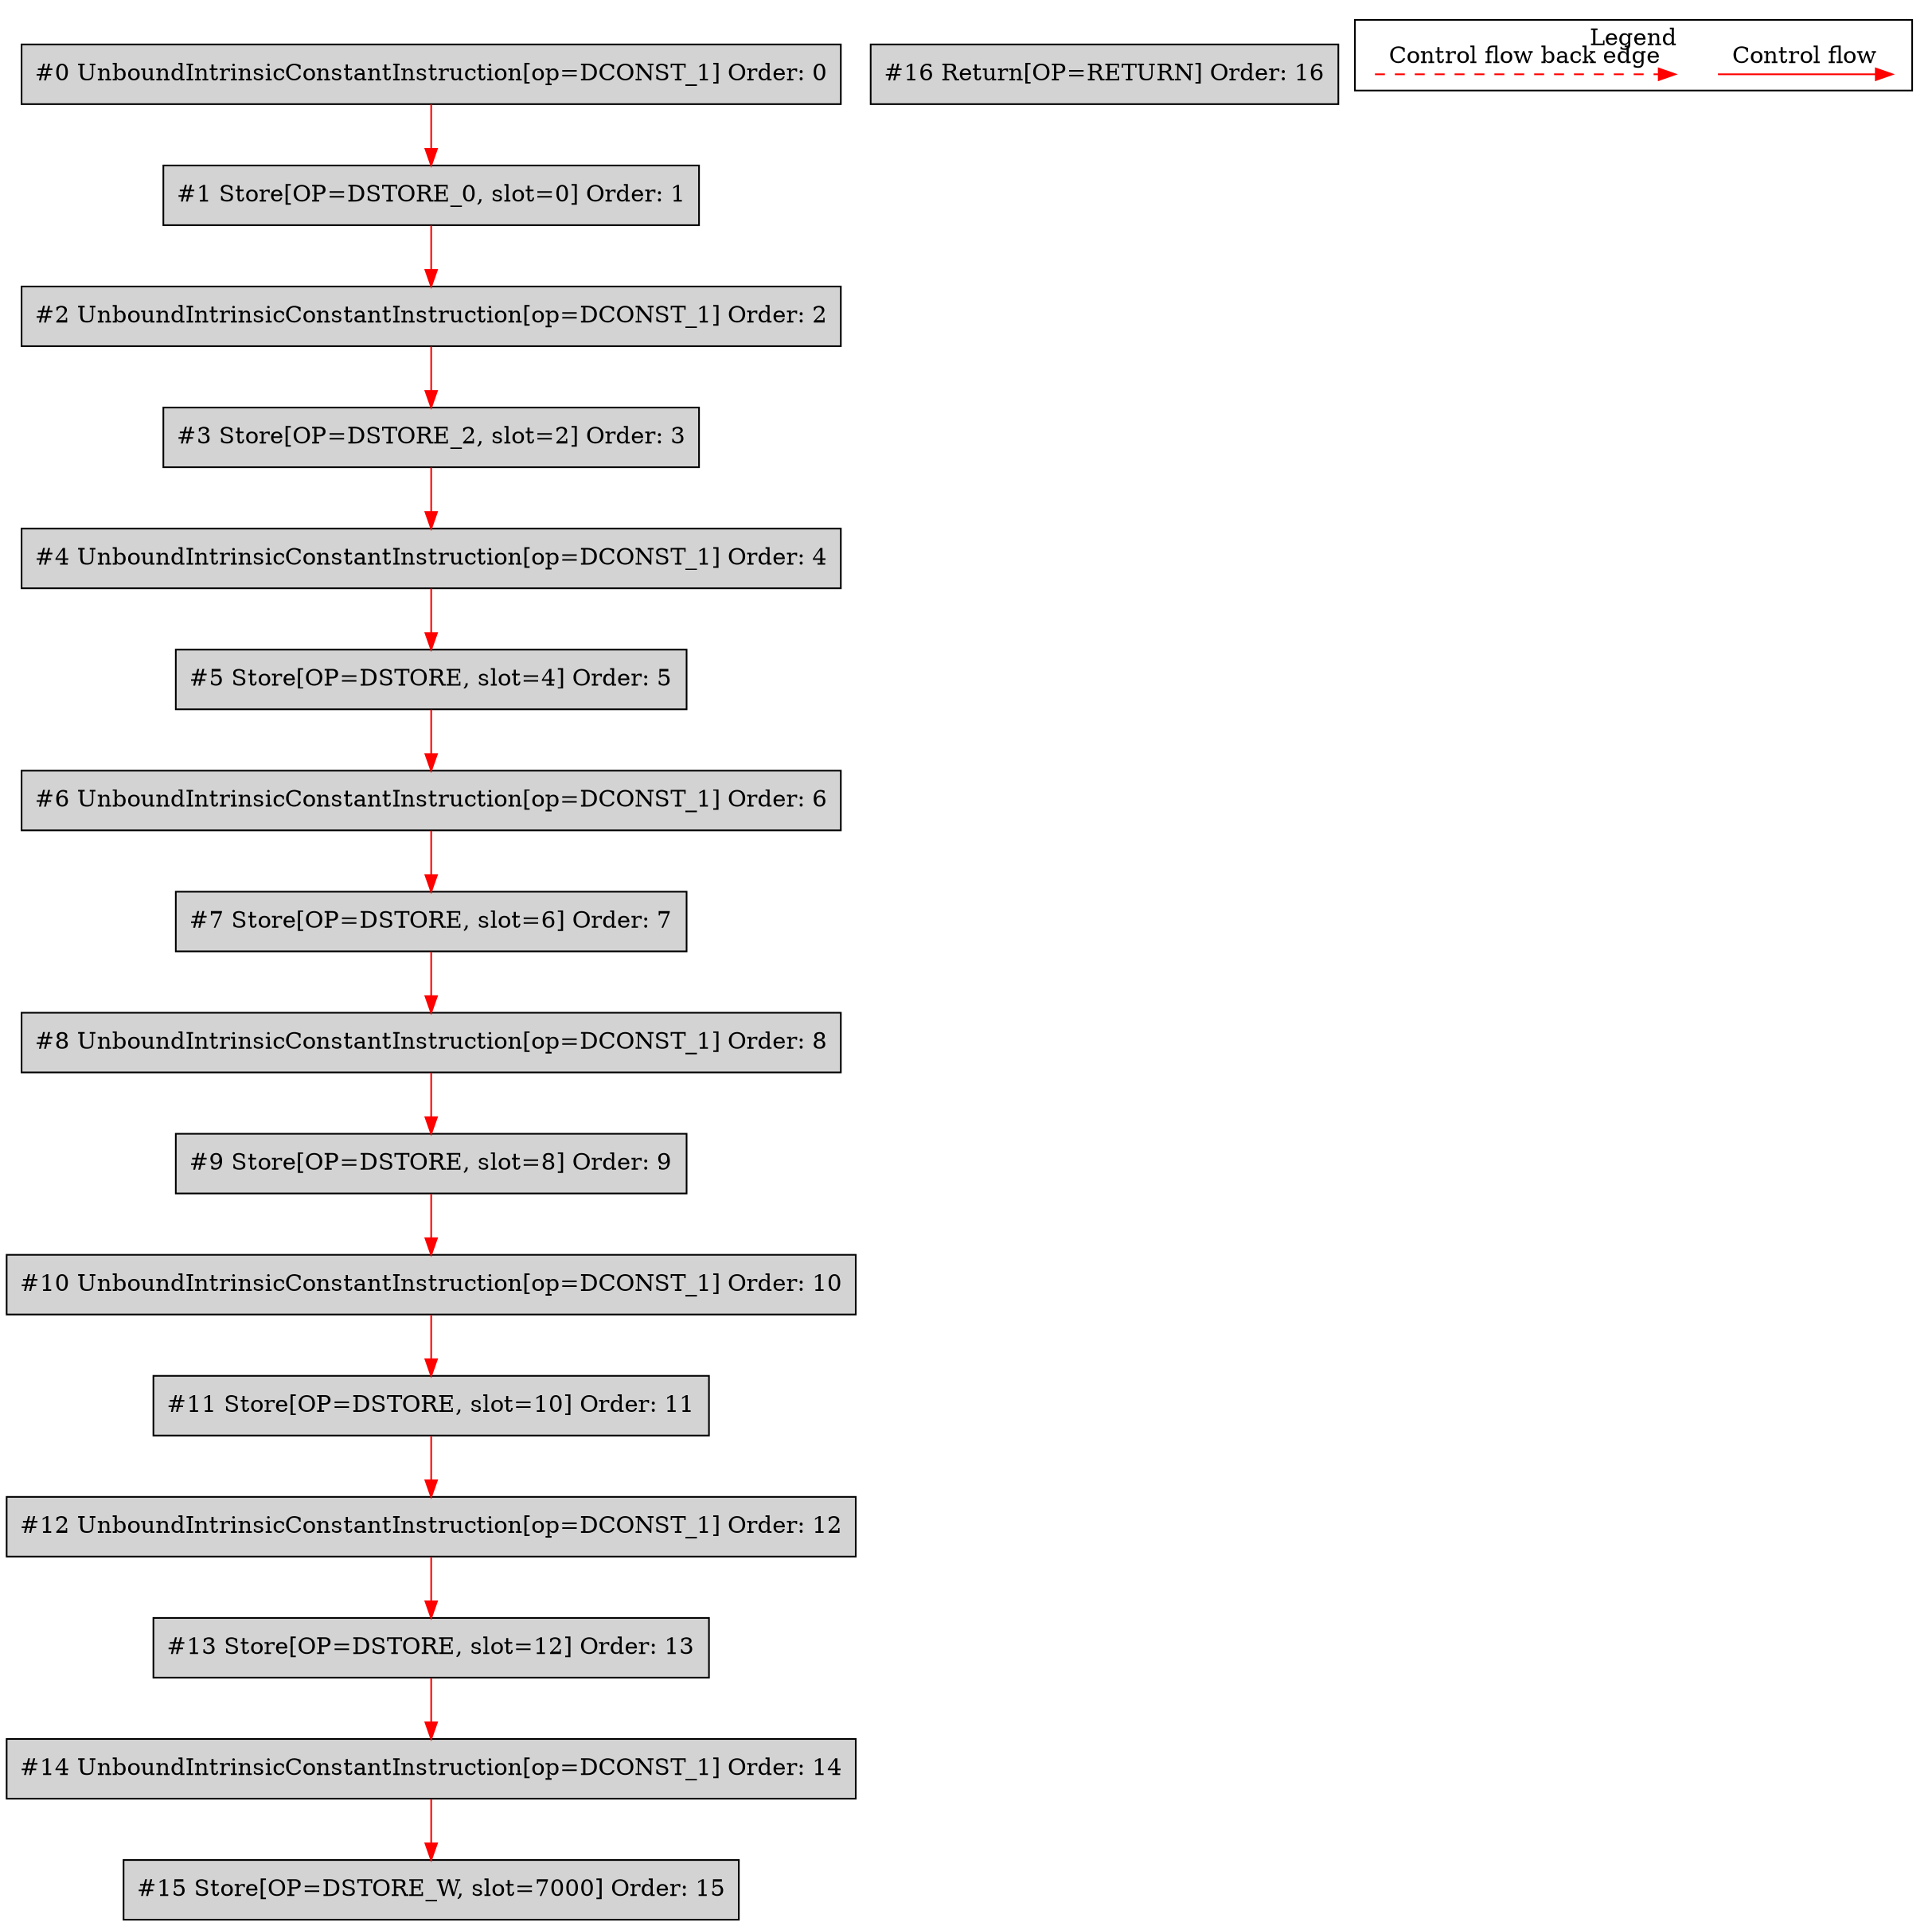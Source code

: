 digraph {
 node0[label="#0 UnboundIntrinsicConstantInstruction[op=DCONST_1] Order: 0", shape=box, fillcolor=lightgrey, style=filled];
 node1[label="#1 Store[OP=DSTORE_0, slot=0] Order: 1", shape=box, fillcolor=lightgrey, style=filled];
 node2[label="#2 UnboundIntrinsicConstantInstruction[op=DCONST_1] Order: 2", shape=box, fillcolor=lightgrey, style=filled];
 node3[label="#3 Store[OP=DSTORE_2, slot=2] Order: 3", shape=box, fillcolor=lightgrey, style=filled];
 node4[label="#4 UnboundIntrinsicConstantInstruction[op=DCONST_1] Order: 4", shape=box, fillcolor=lightgrey, style=filled];
 node5[label="#5 Store[OP=DSTORE, slot=4] Order: 5", shape=box, fillcolor=lightgrey, style=filled];
 node6[label="#6 UnboundIntrinsicConstantInstruction[op=DCONST_1] Order: 6", shape=box, fillcolor=lightgrey, style=filled];
 node7[label="#7 Store[OP=DSTORE, slot=6] Order: 7", shape=box, fillcolor=lightgrey, style=filled];
 node8[label="#8 UnboundIntrinsicConstantInstruction[op=DCONST_1] Order: 8", shape=box, fillcolor=lightgrey, style=filled];
 node9[label="#9 Store[OP=DSTORE, slot=8] Order: 9", shape=box, fillcolor=lightgrey, style=filled];
 node10[label="#10 UnboundIntrinsicConstantInstruction[op=DCONST_1] Order: 10", shape=box, fillcolor=lightgrey, style=filled];
 node11[label="#11 Store[OP=DSTORE, slot=10] Order: 11", shape=box, fillcolor=lightgrey, style=filled];
 node12[label="#12 UnboundIntrinsicConstantInstruction[op=DCONST_1] Order: 12", shape=box, fillcolor=lightgrey, style=filled];
 node13[label="#13 Store[OP=DSTORE, slot=12] Order: 13", shape=box, fillcolor=lightgrey, style=filled];
 node14[label="#14 UnboundIntrinsicConstantInstruction[op=DCONST_1] Order: 14", shape=box, fillcolor=lightgrey, style=filled];
 node15[label="#15 Store[OP=DSTORE_W, slot=7000] Order: 15", shape=box, fillcolor=lightgrey, style=filled];
 node16[label="#16 Return[OP=RETURN] Order: 16", shape=box, fillcolor=lightgrey, style=filled];
 node0 -> node1[color=red];
 node1 -> node2[color=red];
 node2 -> node3[color=red];
 node3 -> node4[color=red];
 node4 -> node5[color=red];
 node5 -> node6[color=red];
 node6 -> node7[color=red];
 node7 -> node8[color=red];
 node8 -> node9[color=red];
 node9 -> node10[color=red];
 node10 -> node11[color=red];
 node11 -> node12[color=red];
 node12 -> node13[color=red];
 node13 -> node14[color=red];
 node14 -> node15[color=red];
 subgraph cluster_000 {
  label = "Legend";
  node [shape=point]
  {
   rank=same;
   c0 [style = invis];
   c1 [style = invis];
   c2 [style = invis];
   c3 [style = invis];
  }
  c0 -> c1 [label="Control flow", style=solid, color=red]
  c2 -> c3 [label="Control flow back edge", style=dashed, color=red]
 }

}
